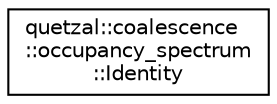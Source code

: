 digraph "Graphical Class Hierarchy"
{
 // LATEX_PDF_SIZE
  edge [fontname="Helvetica",fontsize="10",labelfontname="Helvetica",labelfontsize="10"];
  node [fontname="Helvetica",fontsize="10",shape=record];
  rankdir="LR";
  Node0 [label="quetzal::coalescence\l::occupancy_spectrum\l::Identity",height=0.2,width=0.4,color="black", fillcolor="white", style="filled",URL="$structquetzal_1_1coalescence_1_1occupancy__spectrum_1_1_identity.html",tooltip=" "];
}
